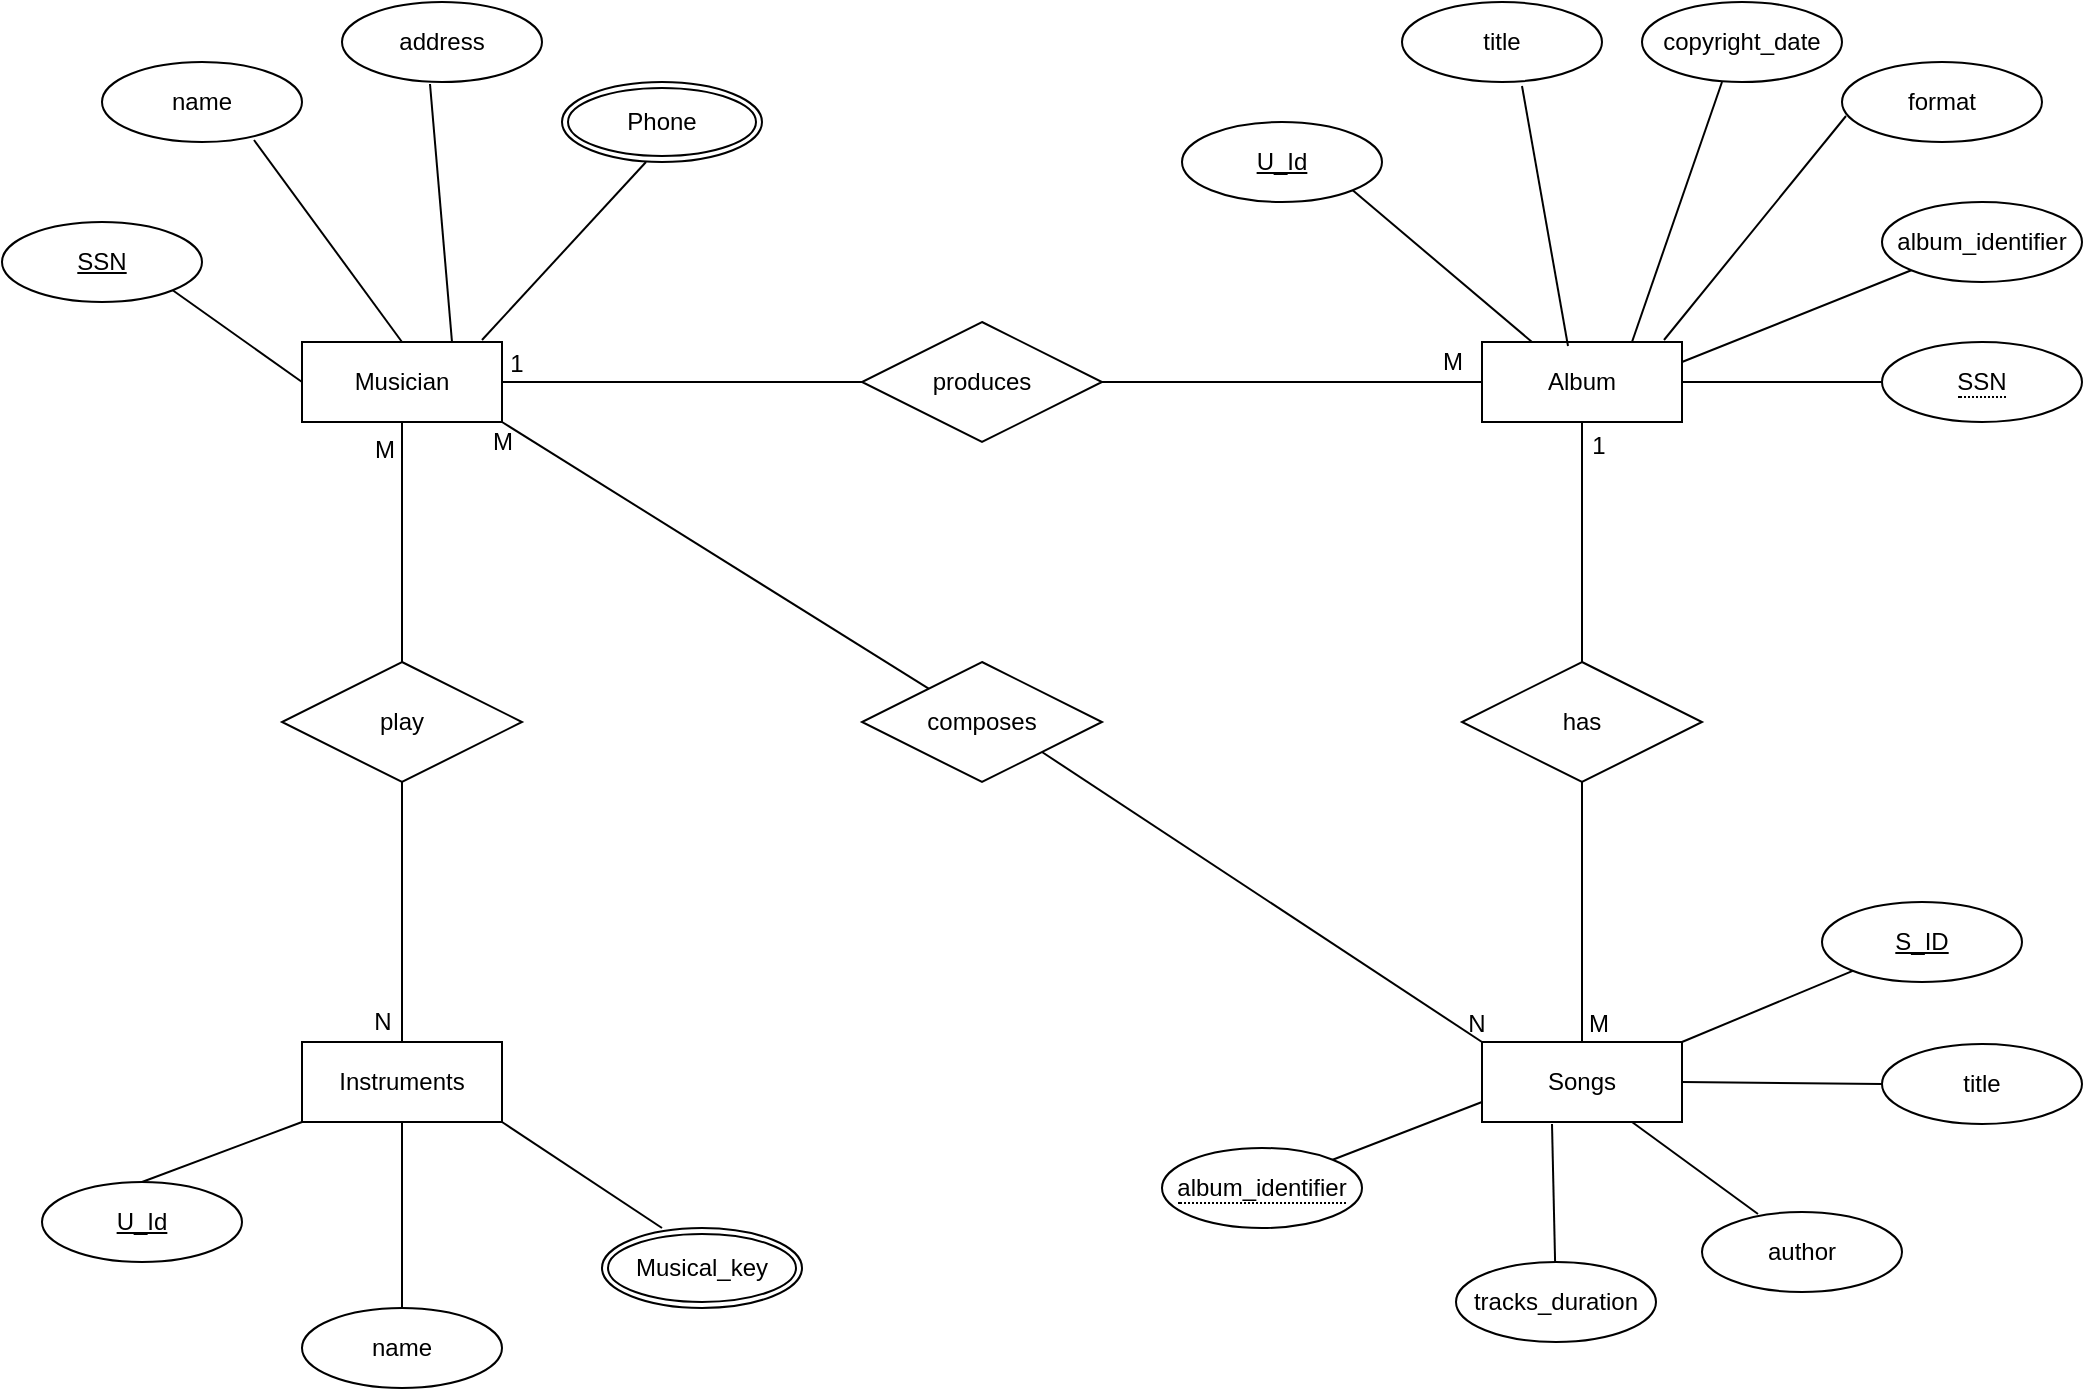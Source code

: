 <mxfile version="13.3.5" type="device"><diagram id="C5RBs43oDa-KdzZeNtuy" name="Page-1"><mxGraphModel dx="2249" dy="1953" grid="1" gridSize="10" guides="1" tooltips="1" connect="1" arrows="1" fold="1" page="1" pageScale="1" pageWidth="827" pageHeight="1169" math="0" shadow="0"><root><mxCell id="WIyWlLk6GJQsqaUBKTNV-0"/><mxCell id="WIyWlLk6GJQsqaUBKTNV-1" parent="WIyWlLk6GJQsqaUBKTNV-0"/><mxCell id="uD9LV9QG3kPiX0w35w-O-0" value="Album" style="whiteSpace=wrap;html=1;align=center;" vertex="1" parent="WIyWlLk6GJQsqaUBKTNV-1"><mxGeometry x="640" y="110" width="100" height="40" as="geometry"/></mxCell><mxCell id="uD9LV9QG3kPiX0w35w-O-1" value="Songs" style="whiteSpace=wrap;html=1;align=center;" vertex="1" parent="WIyWlLk6GJQsqaUBKTNV-1"><mxGeometry x="640" y="460" width="100" height="40" as="geometry"/></mxCell><mxCell id="uD9LV9QG3kPiX0w35w-O-2" value="Musician" style="whiteSpace=wrap;html=1;align=center;" vertex="1" parent="WIyWlLk6GJQsqaUBKTNV-1"><mxGeometry x="50" y="110" width="100" height="40" as="geometry"/></mxCell><mxCell id="uD9LV9QG3kPiX0w35w-O-3" value="Instruments" style="whiteSpace=wrap;html=1;align=center;" vertex="1" parent="WIyWlLk6GJQsqaUBKTNV-1"><mxGeometry x="50" y="460" width="100" height="40" as="geometry"/></mxCell><mxCell id="uD9LV9QG3kPiX0w35w-O-5" value="composes" style="shape=rhombus;perimeter=rhombusPerimeter;whiteSpace=wrap;html=1;align=center;" vertex="1" parent="WIyWlLk6GJQsqaUBKTNV-1"><mxGeometry x="330" y="270" width="120" height="60" as="geometry"/></mxCell><mxCell id="uD9LV9QG3kPiX0w35w-O-6" value="produces" style="shape=rhombus;perimeter=rhombusPerimeter;whiteSpace=wrap;html=1;align=center;" vertex="1" parent="WIyWlLk6GJQsqaUBKTNV-1"><mxGeometry x="330" y="100" width="120" height="60" as="geometry"/></mxCell><mxCell id="uD9LV9QG3kPiX0w35w-O-7" value="play" style="shape=rhombus;perimeter=rhombusPerimeter;whiteSpace=wrap;html=1;align=center;" vertex="1" parent="WIyWlLk6GJQsqaUBKTNV-1"><mxGeometry x="40" y="270" width="120" height="60" as="geometry"/></mxCell><mxCell id="uD9LV9QG3kPiX0w35w-O-8" value="has" style="shape=rhombus;perimeter=rhombusPerimeter;whiteSpace=wrap;html=1;align=center;" vertex="1" parent="WIyWlLk6GJQsqaUBKTNV-1"><mxGeometry x="630" y="270" width="120" height="60" as="geometry"/></mxCell><mxCell id="uD9LV9QG3kPiX0w35w-O-10" value="" style="endArrow=none;html=1;rounded=0;exitX=1;exitY=1;exitDx=0;exitDy=0;entryX=0;entryY=0;entryDx=0;entryDy=0;" edge="1" parent="WIyWlLk6GJQsqaUBKTNV-1" source="uD9LV9QG3kPiX0w35w-O-5" target="uD9LV9QG3kPiX0w35w-O-1"><mxGeometry relative="1" as="geometry"><mxPoint x="420" y="340" as="sourcePoint"/><mxPoint x="580" y="340" as="targetPoint"/></mxGeometry></mxCell><mxCell id="uD9LV9QG3kPiX0w35w-O-11" value="" style="endArrow=none;html=1;rounded=0;exitX=1;exitY=1;exitDx=0;exitDy=0;" edge="1" parent="WIyWlLk6GJQsqaUBKTNV-1" source="uD9LV9QG3kPiX0w35w-O-2" target="uD9LV9QG3kPiX0w35w-O-5"><mxGeometry relative="1" as="geometry"><mxPoint x="330" y="400" as="sourcePoint"/><mxPoint x="490" y="400" as="targetPoint"/></mxGeometry></mxCell><mxCell id="uD9LV9QG3kPiX0w35w-O-12" value="" style="endArrow=none;html=1;rounded=0;exitX=1;exitY=0.5;exitDx=0;exitDy=0;" edge="1" parent="WIyWlLk6GJQsqaUBKTNV-1" source="uD9LV9QG3kPiX0w35w-O-2" target="uD9LV9QG3kPiX0w35w-O-6"><mxGeometry relative="1" as="geometry"><mxPoint x="330" y="400" as="sourcePoint"/><mxPoint x="490" y="400" as="targetPoint"/></mxGeometry></mxCell><mxCell id="uD9LV9QG3kPiX0w35w-O-13" value="" style="endArrow=none;html=1;rounded=0;exitX=0.5;exitY=1;exitDx=0;exitDy=0;entryX=0.5;entryY=0;entryDx=0;entryDy=0;" edge="1" parent="WIyWlLk6GJQsqaUBKTNV-1" source="uD9LV9QG3kPiX0w35w-O-2" target="uD9LV9QG3kPiX0w35w-O-7"><mxGeometry relative="1" as="geometry"><mxPoint x="330" y="400" as="sourcePoint"/><mxPoint x="100" y="260" as="targetPoint"/></mxGeometry></mxCell><mxCell id="uD9LV9QG3kPiX0w35w-O-14" value="" style="endArrow=none;html=1;rounded=0;exitX=0.5;exitY=0;exitDx=0;exitDy=0;" edge="1" parent="WIyWlLk6GJQsqaUBKTNV-1" source="uD9LV9QG3kPiX0w35w-O-3" target="uD9LV9QG3kPiX0w35w-O-7"><mxGeometry relative="1" as="geometry"><mxPoint x="330" y="400" as="sourcePoint"/><mxPoint x="490" y="400" as="targetPoint"/></mxGeometry></mxCell><mxCell id="uD9LV9QG3kPiX0w35w-O-15" value="" style="endArrow=none;html=1;rounded=0;entryX=0.5;entryY=1;entryDx=0;entryDy=0;exitX=0.5;exitY=0;exitDx=0;exitDy=0;" edge="1" parent="WIyWlLk6GJQsqaUBKTNV-1" source="uD9LV9QG3kPiX0w35w-O-8" target="uD9LV9QG3kPiX0w35w-O-0"><mxGeometry relative="1" as="geometry"><mxPoint x="570" y="200" as="sourcePoint"/><mxPoint x="730" y="200" as="targetPoint"/></mxGeometry></mxCell><mxCell id="uD9LV9QG3kPiX0w35w-O-16" value="" style="endArrow=none;html=1;rounded=0;exitX=0.5;exitY=1;exitDx=0;exitDy=0;" edge="1" parent="WIyWlLk6GJQsqaUBKTNV-1" source="uD9LV9QG3kPiX0w35w-O-8"><mxGeometry relative="1" as="geometry"><mxPoint x="580" y="370" as="sourcePoint"/><mxPoint x="690" y="460" as="targetPoint"/></mxGeometry></mxCell><mxCell id="uD9LV9QG3kPiX0w35w-O-17" value="" style="endArrow=none;html=1;rounded=0;exitX=1;exitY=0.5;exitDx=0;exitDy=0;entryX=0;entryY=0.5;entryDx=0;entryDy=0;" edge="1" parent="WIyWlLk6GJQsqaUBKTNV-1" source="uD9LV9QG3kPiX0w35w-O-6" target="uD9LV9QG3kPiX0w35w-O-0"><mxGeometry relative="1" as="geometry"><mxPoint x="490" y="129.5" as="sourcePoint"/><mxPoint x="620" y="130" as="targetPoint"/></mxGeometry></mxCell><mxCell id="uD9LV9QG3kPiX0w35w-O-19" value="tracks_duration" style="ellipse;whiteSpace=wrap;html=1;align=center;" vertex="1" parent="WIyWlLk6GJQsqaUBKTNV-1"><mxGeometry x="627" y="570" width="100" height="40" as="geometry"/></mxCell><mxCell id="uD9LV9QG3kPiX0w35w-O-21" value="title" style="ellipse;whiteSpace=wrap;html=1;align=center;" vertex="1" parent="WIyWlLk6GJQsqaUBKTNV-1"><mxGeometry x="840" y="461" width="100" height="40" as="geometry"/></mxCell><mxCell id="uD9LV9QG3kPiX0w35w-O-22" value="author" style="ellipse;whiteSpace=wrap;html=1;align=center;" vertex="1" parent="WIyWlLk6GJQsqaUBKTNV-1"><mxGeometry x="750" y="545" width="100" height="40" as="geometry"/></mxCell><mxCell id="uD9LV9QG3kPiX0w35w-O-23" value="format" style="ellipse;whiteSpace=wrap;html=1;align=center;" vertex="1" parent="WIyWlLk6GJQsqaUBKTNV-1"><mxGeometry x="820" y="-30" width="100" height="40" as="geometry"/></mxCell><mxCell id="uD9LV9QG3kPiX0w35w-O-24" value="copyright_date" style="ellipse;whiteSpace=wrap;html=1;align=center;" vertex="1" parent="WIyWlLk6GJQsqaUBKTNV-1"><mxGeometry x="720" y="-60" width="100" height="40" as="geometry"/></mxCell><mxCell id="uD9LV9QG3kPiX0w35w-O-26" value="title" style="ellipse;whiteSpace=wrap;html=1;align=center;" vertex="1" parent="WIyWlLk6GJQsqaUBKTNV-1"><mxGeometry x="600" y="-60" width="100" height="40" as="geometry"/></mxCell><mxCell id="uD9LV9QG3kPiX0w35w-O-28" value="address" style="ellipse;whiteSpace=wrap;html=1;align=center;" vertex="1" parent="WIyWlLk6GJQsqaUBKTNV-1"><mxGeometry x="70" y="-60" width="100" height="40" as="geometry"/></mxCell><mxCell id="uD9LV9QG3kPiX0w35w-O-29" value="name" style="ellipse;whiteSpace=wrap;html=1;align=center;" vertex="1" parent="WIyWlLk6GJQsqaUBKTNV-1"><mxGeometry x="-50" y="-30" width="100" height="40" as="geometry"/></mxCell><mxCell id="uD9LV9QG3kPiX0w35w-O-32" value="name" style="ellipse;whiteSpace=wrap;html=1;align=center;" vertex="1" parent="WIyWlLk6GJQsqaUBKTNV-1"><mxGeometry x="50" y="593" width="100" height="40" as="geometry"/></mxCell><mxCell id="uD9LV9QG3kPiX0w35w-O-37" value="U_Id" style="ellipse;whiteSpace=wrap;html=1;align=center;fontStyle=4;" vertex="1" parent="WIyWlLk6GJQsqaUBKTNV-1"><mxGeometry x="-80" y="530" width="100" height="40" as="geometry"/></mxCell><mxCell id="uD9LV9QG3kPiX0w35w-O-39" value="" style="endArrow=none;html=1;rounded=0;exitX=1;exitY=1;exitDx=0;exitDy=0;entryX=0.25;entryY=0;entryDx=0;entryDy=0;" edge="1" parent="WIyWlLk6GJQsqaUBKTNV-1" source="uD9LV9QG3kPiX0w35w-O-45" target="uD9LV9QG3kPiX0w35w-O-0"><mxGeometry relative="1" as="geometry"><mxPoint x="610" y="19.5" as="sourcePoint"/><mxPoint x="770" y="19.5" as="targetPoint"/></mxGeometry></mxCell><mxCell id="uD9LV9QG3kPiX0w35w-O-40" value="" style="endArrow=none;html=1;rounded=0;exitX=0.6;exitY=1.05;exitDx=0;exitDy=0;exitPerimeter=0;entryX=0.43;entryY=0.05;entryDx=0;entryDy=0;entryPerimeter=0;" edge="1" parent="WIyWlLk6GJQsqaUBKTNV-1" source="uD9LV9QG3kPiX0w35w-O-26" target="uD9LV9QG3kPiX0w35w-O-0"><mxGeometry relative="1" as="geometry"><mxPoint x="650" y="-1" as="sourcePoint"/><mxPoint x="810" y="-1" as="targetPoint"/></mxGeometry></mxCell><mxCell id="uD9LV9QG3kPiX0w35w-O-41" value="" style="endArrow=none;html=1;rounded=0;exitX=1;exitY=1;exitDx=0;exitDy=0;" edge="1" parent="WIyWlLk6GJQsqaUBKTNV-1" source="uD9LV9QG3kPiX0w35w-O-3"><mxGeometry relative="1" as="geometry"><mxPoint x="180" y="499" as="sourcePoint"/><mxPoint x="230" y="553" as="targetPoint"/></mxGeometry></mxCell><mxCell id="uD9LV9QG3kPiX0w35w-O-42" value="" style="endArrow=none;html=1;rounded=0;exitX=0.5;exitY=1;exitDx=0;exitDy=0;entryX=0.5;entryY=0;entryDx=0;entryDy=0;" edge="1" parent="WIyWlLk6GJQsqaUBKTNV-1" source="uD9LV9QG3kPiX0w35w-O-3" target="uD9LV9QG3kPiX0w35w-O-32"><mxGeometry relative="1" as="geometry"><mxPoint x="170" y="510" as="sourcePoint"/><mxPoint x="330" y="510" as="targetPoint"/></mxGeometry></mxCell><mxCell id="uD9LV9QG3kPiX0w35w-O-43" value="" style="endArrow=none;html=1;rounded=0;entryX=0;entryY=1;entryDx=0;entryDy=0;exitX=0.5;exitY=0;exitDx=0;exitDy=0;" edge="1" parent="WIyWlLk6GJQsqaUBKTNV-1" source="uD9LV9QG3kPiX0w35w-O-37" target="uD9LV9QG3kPiX0w35w-O-3"><mxGeometry relative="1" as="geometry"><mxPoint x="-70" y="519" as="sourcePoint"/><mxPoint x="90" y="519" as="targetPoint"/></mxGeometry></mxCell><mxCell id="uD9LV9QG3kPiX0w35w-O-44" value="SSN" style="ellipse;whiteSpace=wrap;html=1;align=center;fontStyle=4;" vertex="1" parent="WIyWlLk6GJQsqaUBKTNV-1"><mxGeometry x="-100" y="50" width="100" height="40" as="geometry"/></mxCell><mxCell id="uD9LV9QG3kPiX0w35w-O-45" value="U_Id" style="ellipse;whiteSpace=wrap;html=1;align=center;fontStyle=4;" vertex="1" parent="WIyWlLk6GJQsqaUBKTNV-1"><mxGeometry x="490" width="100" height="40" as="geometry"/></mxCell><mxCell id="uD9LV9QG3kPiX0w35w-O-46" value="S_ID" style="ellipse;whiteSpace=wrap;html=1;align=center;fontStyle=4;" vertex="1" parent="WIyWlLk6GJQsqaUBKTNV-1"><mxGeometry x="810" y="390" width="100" height="40" as="geometry"/></mxCell><mxCell id="uD9LV9QG3kPiX0w35w-O-47" value="album_identifier" style="ellipse;whiteSpace=wrap;html=1;align=center;" vertex="1" parent="WIyWlLk6GJQsqaUBKTNV-1"><mxGeometry x="840" y="40" width="100" height="40" as="geometry"/></mxCell><mxCell id="uD9LV9QG3kPiX0w35w-O-48" value="" style="endArrow=none;html=1;rounded=0;exitX=1;exitY=0.5;exitDx=0;exitDy=0;entryX=0;entryY=0.5;entryDx=0;entryDy=0;" edge="1" parent="WIyWlLk6GJQsqaUBKTNV-1" source="uD9LV9QG3kPiX0w35w-O-1" target="uD9LV9QG3kPiX0w35w-O-21"><mxGeometry relative="1" as="geometry"><mxPoint x="760" y="480" as="sourcePoint"/><mxPoint x="900" y="470" as="targetPoint"/></mxGeometry></mxCell><mxCell id="uD9LV9QG3kPiX0w35w-O-49" value="" style="endArrow=none;html=1;rounded=0;exitX=1;exitY=0;exitDx=0;exitDy=0;" edge="1" parent="WIyWlLk6GJQsqaUBKTNV-1" source="uD9LV9QG3kPiX0w35w-O-1" target="uD9LV9QG3kPiX0w35w-O-46"><mxGeometry relative="1" as="geometry"><mxPoint x="640" y="410" as="sourcePoint"/><mxPoint x="800" y="410" as="targetPoint"/></mxGeometry></mxCell><mxCell id="uD9LV9QG3kPiX0w35w-O-50" value="" style="endArrow=none;html=1;rounded=0;exitX=1;exitY=0.25;exitDx=0;exitDy=0;entryX=0;entryY=1;entryDx=0;entryDy=0;" edge="1" parent="WIyWlLk6GJQsqaUBKTNV-1" source="uD9LV9QG3kPiX0w35w-O-0" target="uD9LV9QG3kPiX0w35w-O-47"><mxGeometry relative="1" as="geometry"><mxPoint x="860" y="210" as="sourcePoint"/><mxPoint x="1020" y="210" as="targetPoint"/></mxGeometry></mxCell><mxCell id="uD9LV9QG3kPiX0w35w-O-51" value="" style="endArrow=none;html=1;rounded=0;exitX=0.02;exitY=0.675;exitDx=0;exitDy=0;exitPerimeter=0;entryX=0.91;entryY=-0.025;entryDx=0;entryDy=0;entryPerimeter=0;" edge="1" parent="WIyWlLk6GJQsqaUBKTNV-1" source="uD9LV9QG3kPiX0w35w-O-23" target="uD9LV9QG3kPiX0w35w-O-0"><mxGeometry relative="1" as="geometry"><mxPoint x="790" y="100" as="sourcePoint"/><mxPoint x="950" y="100" as="targetPoint"/></mxGeometry></mxCell><mxCell id="uD9LV9QG3kPiX0w35w-O-52" value="" style="endArrow=none;html=1;rounded=0;entryX=0.4;entryY=1;entryDx=0;entryDy=0;entryPerimeter=0;exitX=0.75;exitY=0;exitDx=0;exitDy=0;" edge="1" parent="WIyWlLk6GJQsqaUBKTNV-1" source="uD9LV9QG3kPiX0w35w-O-0" target="uD9LV9QG3kPiX0w35w-O-24"><mxGeometry relative="1" as="geometry"><mxPoint x="710" y="100" as="sourcePoint"/><mxPoint x="810" y="39" as="targetPoint"/></mxGeometry></mxCell><mxCell id="uD9LV9QG3kPiX0w35w-O-53" value="" style="endArrow=none;html=1;rounded=0;exitX=0.75;exitY=1;exitDx=0;exitDy=0;entryX=0.28;entryY=0.025;entryDx=0;entryDy=0;entryPerimeter=0;" edge="1" parent="WIyWlLk6GJQsqaUBKTNV-1" source="uD9LV9QG3kPiX0w35w-O-1" target="uD9LV9QG3kPiX0w35w-O-22"><mxGeometry relative="1" as="geometry"><mxPoint x="690" y="530" as="sourcePoint"/><mxPoint x="850" y="530" as="targetPoint"/></mxGeometry></mxCell><mxCell id="uD9LV9QG3kPiX0w35w-O-54" value="" style="endArrow=none;html=1;rounded=0;exitX=0.35;exitY=1.025;exitDx=0;exitDy=0;exitPerimeter=0;" edge="1" parent="WIyWlLk6GJQsqaUBKTNV-1" source="uD9LV9QG3kPiX0w35w-O-1" target="uD9LV9QG3kPiX0w35w-O-19"><mxGeometry relative="1" as="geometry"><mxPoint x="490" y="564.5" as="sourcePoint"/><mxPoint x="665" y="565" as="targetPoint"/></mxGeometry></mxCell><mxCell id="uD9LV9QG3kPiX0w35w-O-55" value="" style="endArrow=none;html=1;rounded=0;exitX=0.42;exitY=1;exitDx=0;exitDy=0;exitPerimeter=0;entryX=0.9;entryY=-0.025;entryDx=0;entryDy=0;entryPerimeter=0;" edge="1" parent="WIyWlLk6GJQsqaUBKTNV-1" source="uD9LV9QG3kPiX0w35w-O-60" target="uD9LV9QG3kPiX0w35w-O-2"><mxGeometry relative="1" as="geometry"><mxPoint x="222" y="31" as="sourcePoint"/><mxPoint x="330" y="70" as="targetPoint"/></mxGeometry></mxCell><mxCell id="uD9LV9QG3kPiX0w35w-O-56" value="" style="endArrow=none;html=1;rounded=0;exitX=0.44;exitY=1.025;exitDx=0;exitDy=0;exitPerimeter=0;entryX=0.75;entryY=0;entryDx=0;entryDy=0;" edge="1" parent="WIyWlLk6GJQsqaUBKTNV-1" source="uD9LV9QG3kPiX0w35w-O-28" target="uD9LV9QG3kPiX0w35w-O-2"><mxGeometry relative="1" as="geometry"><mxPoint x="180" y="50" as="sourcePoint"/><mxPoint x="120" y="100" as="targetPoint"/></mxGeometry></mxCell><mxCell id="uD9LV9QG3kPiX0w35w-O-57" value="" style="endArrow=none;html=1;rounded=0;exitX=0.76;exitY=0.975;exitDx=0;exitDy=0;exitPerimeter=0;entryX=0.5;entryY=0;entryDx=0;entryDy=0;" edge="1" parent="WIyWlLk6GJQsqaUBKTNV-1" source="uD9LV9QG3kPiX0w35w-O-29" target="uD9LV9QG3kPiX0w35w-O-2"><mxGeometry relative="1" as="geometry"><mxPoint x="130" y="50" as="sourcePoint"/><mxPoint x="290" y="50" as="targetPoint"/></mxGeometry></mxCell><mxCell id="uD9LV9QG3kPiX0w35w-O-58" value="" style="endArrow=none;html=1;rounded=0;entryX=0;entryY=0.5;entryDx=0;entryDy=0;exitX=1;exitY=1;exitDx=0;exitDy=0;" edge="1" parent="WIyWlLk6GJQsqaUBKTNV-1" source="uD9LV9QG3kPiX0w35w-O-44" target="uD9LV9QG3kPiX0w35w-O-2"><mxGeometry relative="1" as="geometry"><mxPoint x="-70" y="79" as="sourcePoint"/><mxPoint x="90" y="79" as="targetPoint"/></mxGeometry></mxCell><mxCell id="uD9LV9QG3kPiX0w35w-O-60" value="Phone" style="ellipse;shape=doubleEllipse;margin=3;whiteSpace=wrap;html=1;align=center;" vertex="1" parent="WIyWlLk6GJQsqaUBKTNV-1"><mxGeometry x="180" y="-20" width="100" height="40" as="geometry"/></mxCell><mxCell id="uD9LV9QG3kPiX0w35w-O-61" value="Musical_key" style="ellipse;shape=doubleEllipse;margin=3;whiteSpace=wrap;html=1;align=center;" vertex="1" parent="WIyWlLk6GJQsqaUBKTNV-1"><mxGeometry x="200" y="553" width="100" height="40" as="geometry"/></mxCell><mxCell id="uD9LV9QG3kPiX0w35w-O-62" value="M" style="text;html=1;align=center;verticalAlign=middle;resizable=0;points=[];autosize=1;" vertex="1" parent="WIyWlLk6GJQsqaUBKTNV-1"><mxGeometry x="76" y="154" width="30" height="20" as="geometry"/></mxCell><mxCell id="uD9LV9QG3kPiX0w35w-O-63" value="N" style="text;html=1;align=center;verticalAlign=middle;resizable=0;points=[];autosize=1;" vertex="1" parent="WIyWlLk6GJQsqaUBKTNV-1"><mxGeometry x="80" y="440" width="20" height="20" as="geometry"/></mxCell><mxCell id="uD9LV9QG3kPiX0w35w-O-64" value="1" style="text;html=1;align=center;verticalAlign=middle;resizable=0;points=[];autosize=1;" vertex="1" parent="WIyWlLk6GJQsqaUBKTNV-1"><mxGeometry x="147" y="111" width="20" height="20" as="geometry"/></mxCell><mxCell id="uD9LV9QG3kPiX0w35w-O-65" value="M" style="text;html=1;align=center;verticalAlign=middle;resizable=0;points=[];autosize=1;" vertex="1" parent="WIyWlLk6GJQsqaUBKTNV-1"><mxGeometry x="610" y="110" width="30" height="20" as="geometry"/></mxCell><mxCell id="uD9LV9QG3kPiX0w35w-O-66" value="M" style="text;html=1;align=center;verticalAlign=middle;resizable=0;points=[];autosize=1;" vertex="1" parent="WIyWlLk6GJQsqaUBKTNV-1"><mxGeometry x="135" y="150" width="30" height="20" as="geometry"/></mxCell><mxCell id="uD9LV9QG3kPiX0w35w-O-67" value="N" style="text;html=1;align=center;verticalAlign=middle;resizable=0;points=[];autosize=1;" vertex="1" parent="WIyWlLk6GJQsqaUBKTNV-1"><mxGeometry x="627" y="441" width="20" height="20" as="geometry"/></mxCell><mxCell id="uD9LV9QG3kPiX0w35w-O-68" value="1" style="text;html=1;align=center;verticalAlign=middle;resizable=0;points=[];autosize=1;" vertex="1" parent="WIyWlLk6GJQsqaUBKTNV-1"><mxGeometry x="688" y="152" width="20" height="20" as="geometry"/></mxCell><mxCell id="uD9LV9QG3kPiX0w35w-O-69" value="M" style="text;html=1;align=center;verticalAlign=middle;resizable=0;points=[];autosize=1;" vertex="1" parent="WIyWlLk6GJQsqaUBKTNV-1"><mxGeometry x="683" y="441" width="30" height="20" as="geometry"/></mxCell><mxCell id="uD9LV9QG3kPiX0w35w-O-70" value="&lt;span style=&quot;border-bottom: 1px dotted&quot;&gt;SSN&lt;/span&gt;" style="ellipse;whiteSpace=wrap;html=1;align=center;" vertex="1" parent="WIyWlLk6GJQsqaUBKTNV-1"><mxGeometry x="840" y="110" width="100" height="40" as="geometry"/></mxCell><mxCell id="uD9LV9QG3kPiX0w35w-O-71" value="" style="endArrow=none;html=1;rounded=0;entryX=0;entryY=0.5;entryDx=0;entryDy=0;exitX=1;exitY=0.5;exitDx=0;exitDy=0;" edge="1" parent="WIyWlLk6GJQsqaUBKTNV-1" source="uD9LV9QG3kPiX0w35w-O-0" target="uD9LV9QG3kPiX0w35w-O-70"><mxGeometry relative="1" as="geometry"><mxPoint x="713" y="180" as="sourcePoint"/><mxPoint x="873" y="180" as="targetPoint"/></mxGeometry></mxCell><mxCell id="uD9LV9QG3kPiX0w35w-O-72" value="&lt;span style=&quot;border-bottom: 1px dotted&quot;&gt;album_identifier&lt;/span&gt;" style="ellipse;whiteSpace=wrap;html=1;align=center;" vertex="1" parent="WIyWlLk6GJQsqaUBKTNV-1"><mxGeometry x="480" y="513" width="100" height="40" as="geometry"/></mxCell><mxCell id="uD9LV9QG3kPiX0w35w-O-73" value="" style="endArrow=none;html=1;rounded=0;entryX=0;entryY=0.75;entryDx=0;entryDy=0;exitX=1;exitY=0;exitDx=0;exitDy=0;" edge="1" parent="WIyWlLk6GJQsqaUBKTNV-1" source="uD9LV9QG3kPiX0w35w-O-72" target="uD9LV9QG3kPiX0w35w-O-1"><mxGeometry relative="1" as="geometry"><mxPoint x="440" y="490" as="sourcePoint"/><mxPoint x="600" y="490" as="targetPoint"/></mxGeometry></mxCell></root></mxGraphModel></diagram></mxfile>